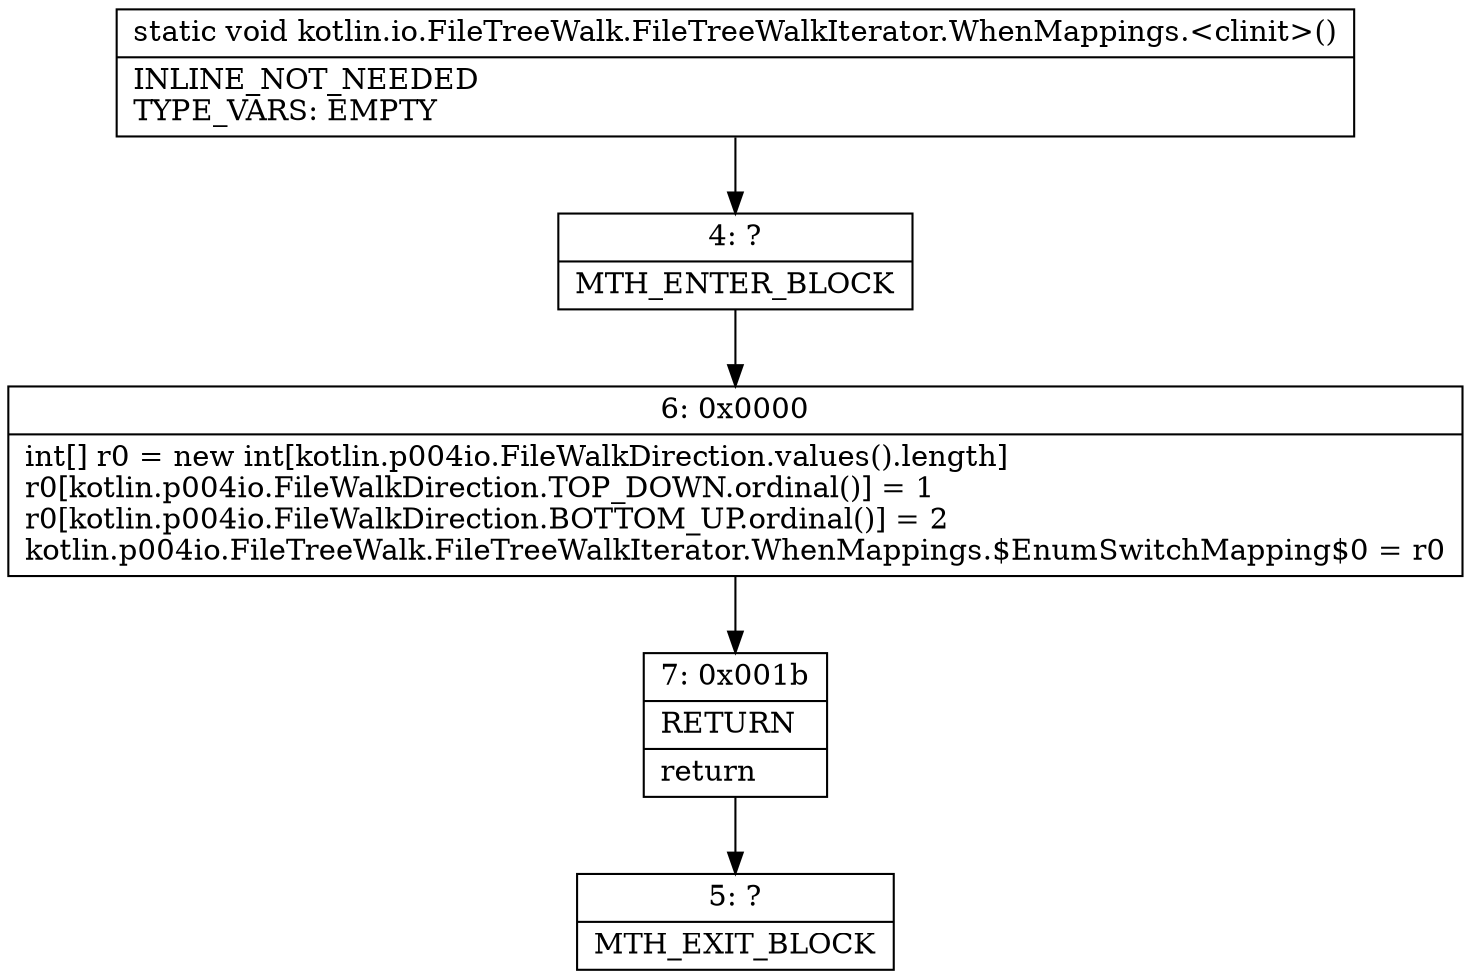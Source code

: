 digraph "CFG forkotlin.io.FileTreeWalk.FileTreeWalkIterator.WhenMappings.\<clinit\>()V" {
Node_4 [shape=record,label="{4\:\ ?|MTH_ENTER_BLOCK\l}"];
Node_6 [shape=record,label="{6\:\ 0x0000|int[] r0 = new int[kotlin.p004io.FileWalkDirection.values().length]\lr0[kotlin.p004io.FileWalkDirection.TOP_DOWN.ordinal()] = 1\lr0[kotlin.p004io.FileWalkDirection.BOTTOM_UP.ordinal()] = 2\lkotlin.p004io.FileTreeWalk.FileTreeWalkIterator.WhenMappings.$EnumSwitchMapping$0 = r0\l}"];
Node_7 [shape=record,label="{7\:\ 0x001b|RETURN\l|return\l}"];
Node_5 [shape=record,label="{5\:\ ?|MTH_EXIT_BLOCK\l}"];
MethodNode[shape=record,label="{static void kotlin.io.FileTreeWalk.FileTreeWalkIterator.WhenMappings.\<clinit\>()  | INLINE_NOT_NEEDED\lTYPE_VARS: EMPTY\l}"];
MethodNode -> Node_4;Node_4 -> Node_6;
Node_6 -> Node_7;
Node_7 -> Node_5;
}

